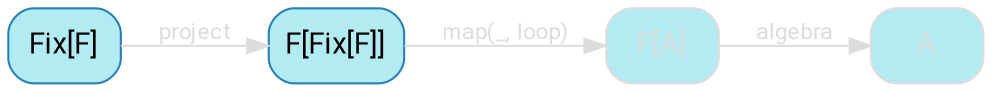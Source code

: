 digraph {
    bgcolor=transparent
    splines=false
    rankdir=LR

    // Default theme: disabled
    node[shape="rectangle" style="rounded,filled" color="#dddddd" fillcolor="#b2ebf2" fontcolor="#dddddd" fontname="Segoe UI,Roboto,Helvetica,Arial,sans-serif"]
    edge [color="#dddddd" fontcolor="#dddddd" fontname="Segoe UI,Roboto,Helvetica,Arial,sans-serif" fontsize=11]

    ListFList[label="F[Fix[F]]" color="#2980B9" fillcolor="#b2ebf2" fontcolor="#000000"]
    ListFA[label="F[A]"]
    B[label="Fix[F]" color="#2980B9" fillcolor="#b2ebf2" fontcolor="#000000"]

    B         -> ListFList [label=project]
    ListFList -> ListFA[label="map(_, loop)"]
    ListFA    -> A [label=algebra]
}
